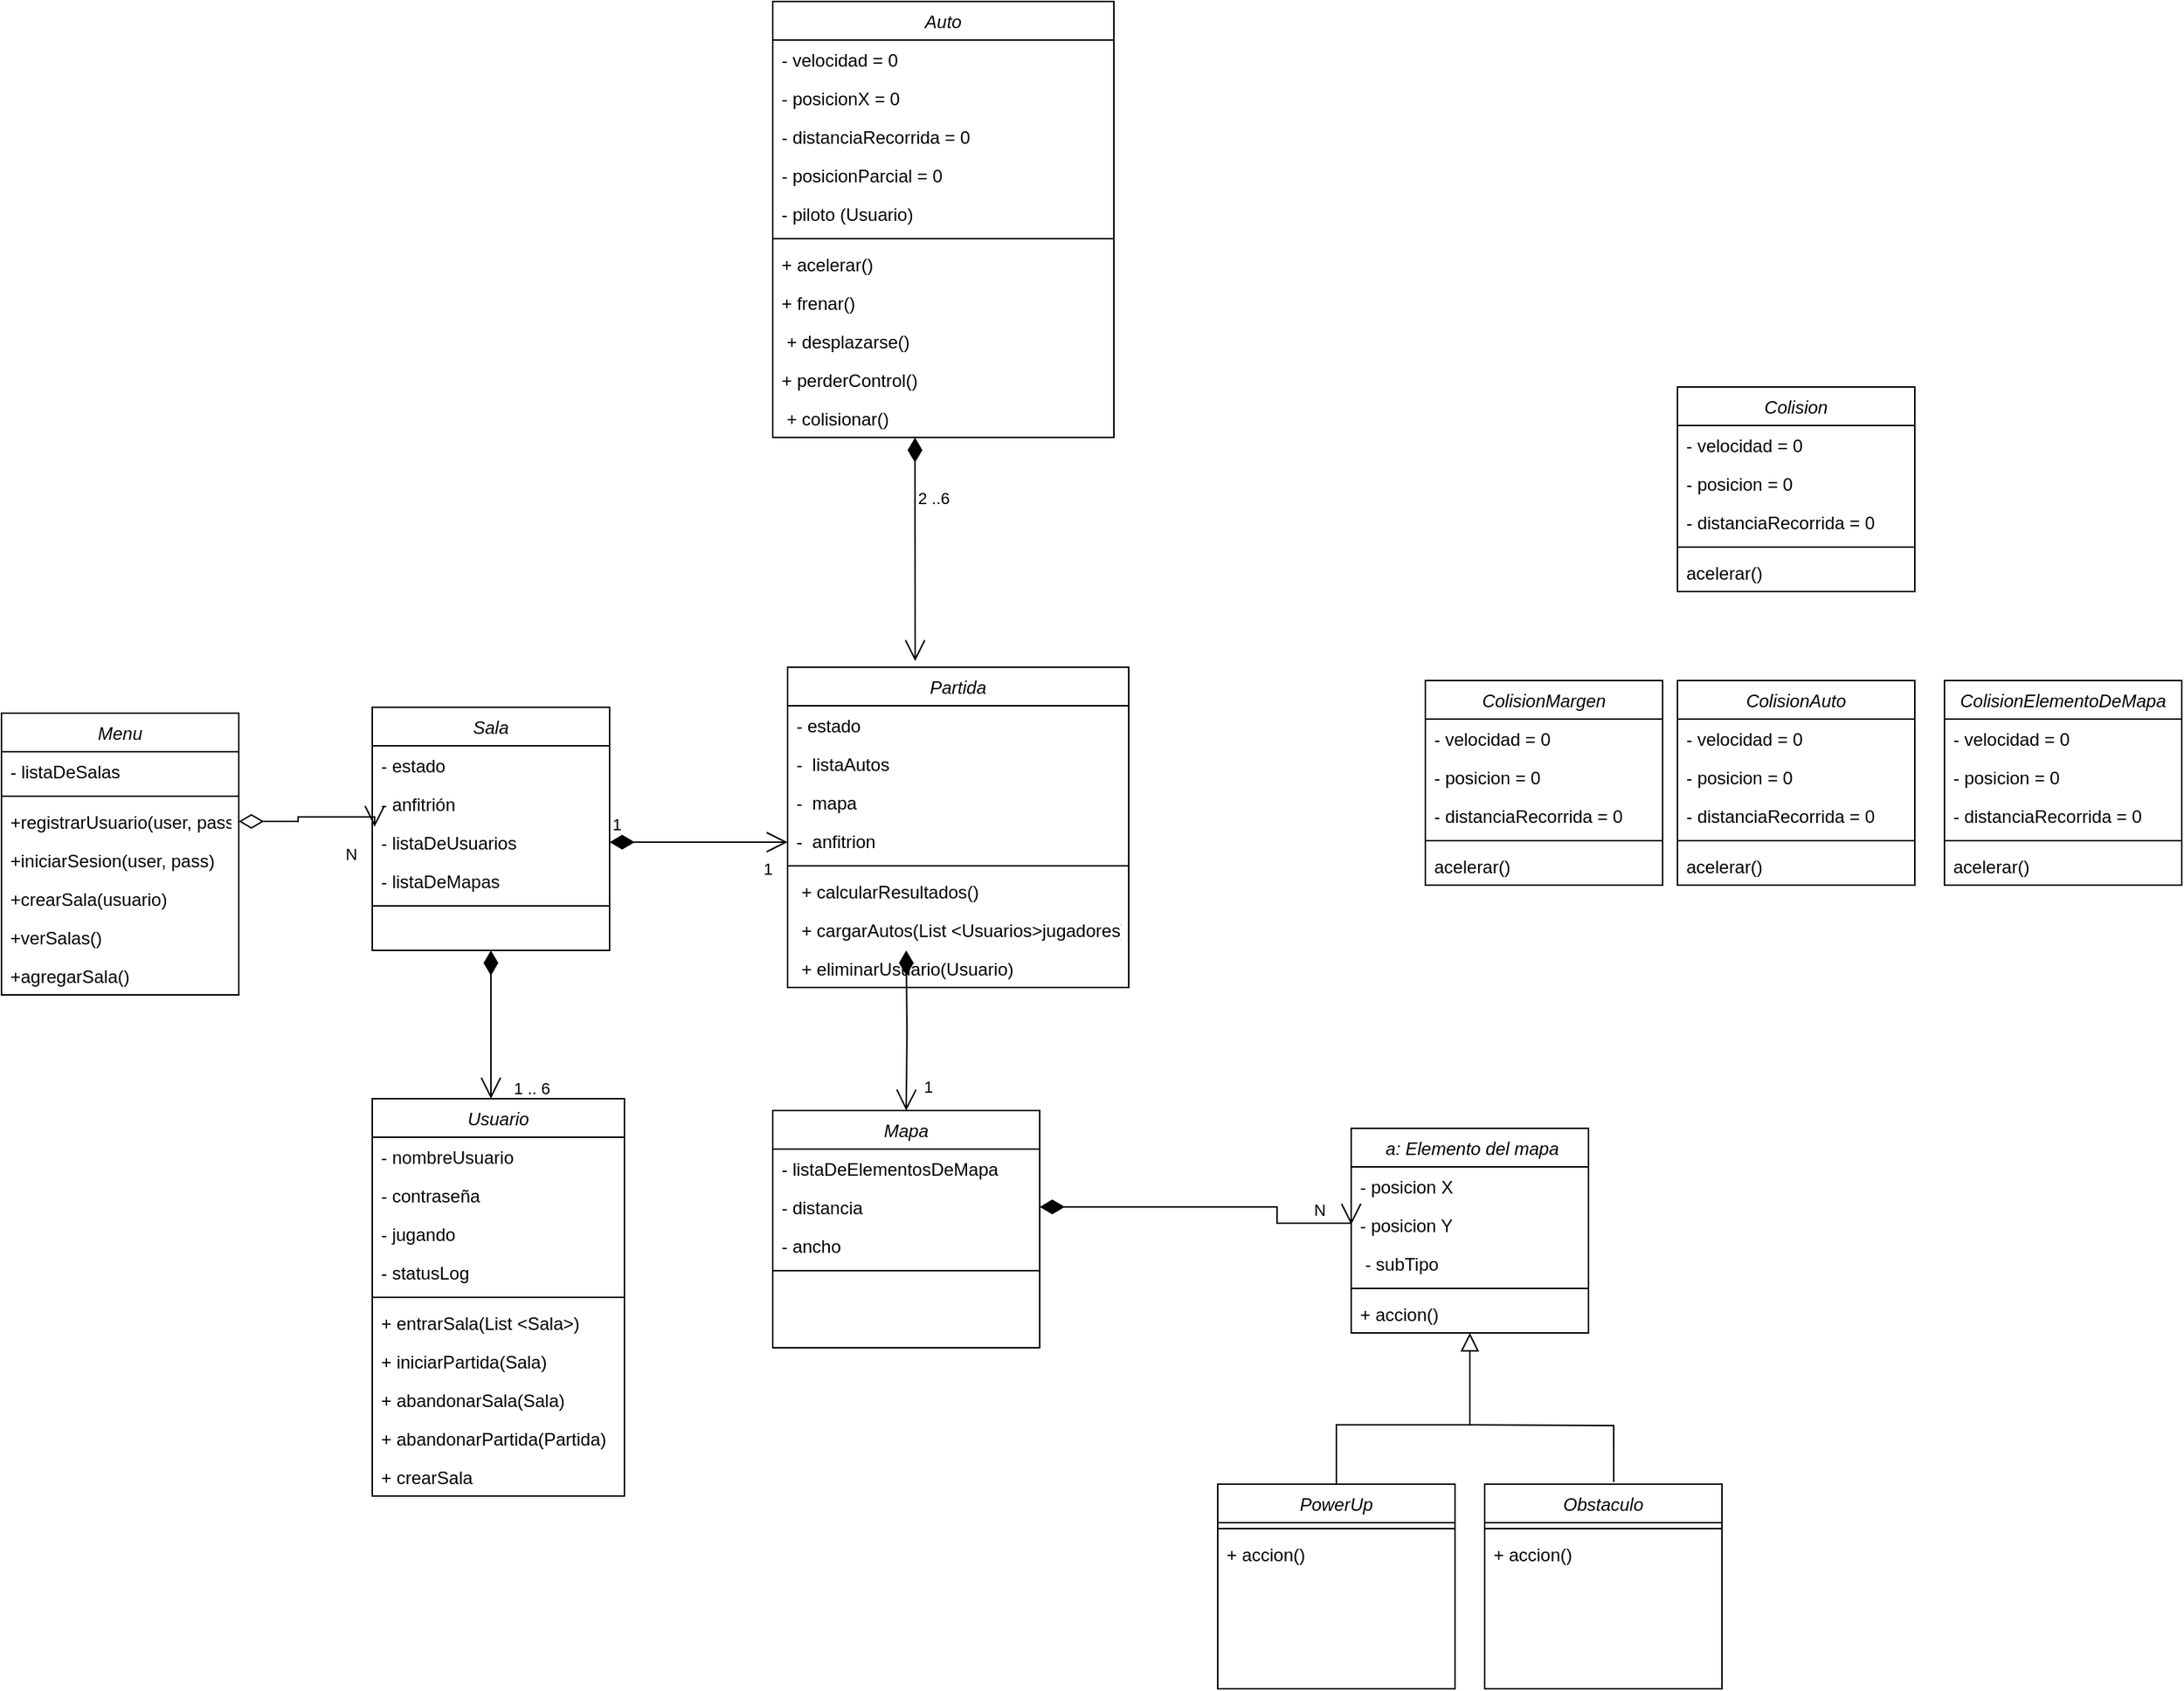 <mxfile version="18.0.2" type="device"><diagram id="C5RBs43oDa-KdzZeNtuy" name="Page-1"><mxGraphModel dx="1955" dy="2070" grid="1" gridSize="10" guides="1" tooltips="1" connect="1" arrows="1" fold="1" page="1" pageScale="1" pageWidth="827" pageHeight="1169" math="0" shadow="0"><root><mxCell id="WIyWlLk6GJQsqaUBKTNV-0"/><mxCell id="WIyWlLk6GJQsqaUBKTNV-1" parent="WIyWlLk6GJQsqaUBKTNV-0"/><mxCell id="zkfFHV4jXpPFQw0GAbJ--0" value="Auto" style="swimlane;fontStyle=2;align=center;verticalAlign=top;childLayout=stackLayout;horizontal=1;startSize=26;horizontalStack=0;resizeParent=1;resizeLast=0;collapsible=1;marginBottom=0;rounded=0;shadow=0;strokeWidth=1;" parent="WIyWlLk6GJQsqaUBKTNV-1" vertex="1"><mxGeometry x="570" y="-80" width="230" height="294" as="geometry"><mxRectangle x="230" y="140" width="160" height="26" as="alternateBounds"/></mxGeometry></mxCell><mxCell id="zkfFHV4jXpPFQw0GAbJ--2" value="- velocidad = 0" style="text;align=left;verticalAlign=top;spacingLeft=4;spacingRight=4;overflow=hidden;rotatable=0;points=[[0,0.5],[1,0.5]];portConstraint=eastwest;rounded=0;shadow=0;html=0;" parent="zkfFHV4jXpPFQw0GAbJ--0" vertex="1"><mxGeometry y="26" width="230" height="26" as="geometry"/></mxCell><mxCell id="T_4QKKCaZ5hwZ0xk0G19-64" value="- posicionX = 0" style="text;align=left;verticalAlign=top;spacingLeft=4;spacingRight=4;overflow=hidden;rotatable=0;points=[[0,0.5],[1,0.5]];portConstraint=eastwest;rounded=0;shadow=0;html=0;" parent="zkfFHV4jXpPFQw0GAbJ--0" vertex="1"><mxGeometry y="52" width="230" height="26" as="geometry"/></mxCell><mxCell id="T_4QKKCaZ5hwZ0xk0G19-65" value="- distanciaRecorrida = 0" style="text;align=left;verticalAlign=top;spacingLeft=4;spacingRight=4;overflow=hidden;rotatable=0;points=[[0,0.5],[1,0.5]];portConstraint=eastwest;rounded=0;shadow=0;html=0;" parent="zkfFHV4jXpPFQw0GAbJ--0" vertex="1"><mxGeometry y="78" width="230" height="26" as="geometry"/></mxCell><mxCell id="iiQ3iz3mnXWKeBHtl2j0-7" value="- posicionParcial = 0" style="text;align=left;verticalAlign=top;spacingLeft=4;spacingRight=4;overflow=hidden;rotatable=0;points=[[0,0.5],[1,0.5]];portConstraint=eastwest;rounded=0;shadow=0;html=0;" parent="zkfFHV4jXpPFQw0GAbJ--0" vertex="1"><mxGeometry y="104" width="230" height="26" as="geometry"/></mxCell><mxCell id="iiQ3iz3mnXWKeBHtl2j0-8" value="- piloto (Usuario)" style="text;align=left;verticalAlign=top;spacingLeft=4;spacingRight=4;overflow=hidden;rotatable=0;points=[[0,0.5],[1,0.5]];portConstraint=eastwest;rounded=0;shadow=0;html=0;" parent="zkfFHV4jXpPFQw0GAbJ--0" vertex="1"><mxGeometry y="130" width="230" height="26" as="geometry"/></mxCell><mxCell id="zkfFHV4jXpPFQw0GAbJ--4" value="" style="line;html=1;strokeWidth=1;align=left;verticalAlign=middle;spacingTop=-1;spacingLeft=3;spacingRight=3;rotatable=0;labelPosition=right;points=[];portConstraint=eastwest;" parent="zkfFHV4jXpPFQw0GAbJ--0" vertex="1"><mxGeometry y="156" width="230" height="8" as="geometry"/></mxCell><mxCell id="zkfFHV4jXpPFQw0GAbJ--5" value="+ acelerar()" style="text;align=left;verticalAlign=top;spacingLeft=4;spacingRight=4;overflow=hidden;rotatable=0;points=[[0,0.5],[1,0.5]];portConstraint=eastwest;" parent="zkfFHV4jXpPFQw0GAbJ--0" vertex="1"><mxGeometry y="164" width="230" height="26" as="geometry"/></mxCell><mxCell id="T_4QKKCaZ5hwZ0xk0G19-97" value="+ frenar()" style="text;align=left;verticalAlign=top;spacingLeft=4;spacingRight=4;overflow=hidden;rotatable=0;points=[[0,0.5],[1,0.5]];portConstraint=eastwest;" parent="zkfFHV4jXpPFQw0GAbJ--0" vertex="1"><mxGeometry y="190" width="230" height="26" as="geometry"/></mxCell><mxCell id="T_4QKKCaZ5hwZ0xk0G19-94" value=" + desplazarse()" style="text;align=left;verticalAlign=top;spacingLeft=4;spacingRight=4;overflow=hidden;rotatable=0;points=[[0,0.5],[1,0.5]];portConstraint=eastwest;" parent="zkfFHV4jXpPFQw0GAbJ--0" vertex="1"><mxGeometry y="216" width="230" height="26" as="geometry"/></mxCell><mxCell id="RQWHXJ7K1lQdLJOzAEj0-24" value="+ perderControl()" style="text;align=left;verticalAlign=top;spacingLeft=4;spacingRight=4;overflow=hidden;rotatable=0;points=[[0,0.5],[1,0.5]];portConstraint=eastwest;" vertex="1" parent="zkfFHV4jXpPFQw0GAbJ--0"><mxGeometry y="242" width="230" height="26" as="geometry"/></mxCell><mxCell id="T_4QKKCaZ5hwZ0xk0G19-96" value=" + colisionar()" style="text;align=left;verticalAlign=top;spacingLeft=4;spacingRight=4;overflow=hidden;rotatable=0;points=[[0,0.5],[1,0.5]];portConstraint=eastwest;" parent="zkfFHV4jXpPFQw0GAbJ--0" vertex="1"><mxGeometry y="268" width="230" height="26" as="geometry"/></mxCell><mxCell id="zkfFHV4jXpPFQw0GAbJ--12" value="" style="endArrow=block;endSize=10;endFill=0;shadow=0;strokeWidth=1;rounded=0;edgeStyle=elbowEdgeStyle;elbow=vertical;entryX=0.5;entryY=1;entryDx=0;entryDy=0;exitX=0.5;exitY=0;exitDx=0;exitDy=0;" parent="WIyWlLk6GJQsqaUBKTNV-1" source="T_4QKKCaZ5hwZ0xk0G19-22" target="T_4QKKCaZ5hwZ0xk0G19-5" edge="1"><mxGeometry width="160" relative="1" as="geometry"><mxPoint x="340" y="1020" as="sourcePoint"/><mxPoint x="290" y="853" as="targetPoint"/><Array as="points"><mxPoint x="1080" y="880"/><mxPoint x="370" y="1000"/><mxPoint x="370" y="980"/></Array></mxGeometry></mxCell><mxCell id="T_4QKKCaZ5hwZ0xk0G19-1" value="Mapa" style="swimlane;fontStyle=2;align=center;verticalAlign=top;childLayout=stackLayout;horizontal=1;startSize=26;horizontalStack=0;resizeParent=1;resizeLast=0;collapsible=1;marginBottom=0;rounded=0;shadow=0;strokeWidth=1;" parent="WIyWlLk6GJQsqaUBKTNV-1" vertex="1"><mxGeometry x="570" y="668" width="180" height="160" as="geometry"><mxRectangle x="230" y="140" width="160" height="26" as="alternateBounds"/></mxGeometry></mxCell><mxCell id="T_4QKKCaZ5hwZ0xk0G19-2" value="- listaDeElementosDeMapa" style="text;align=left;verticalAlign=top;spacingLeft=4;spacingRight=4;overflow=hidden;rotatable=0;points=[[0,0.5],[1,0.5]];portConstraint=eastwest;rounded=0;shadow=0;html=0;" parent="T_4QKKCaZ5hwZ0xk0G19-1" vertex="1"><mxGeometry y="26" width="180" height="26" as="geometry"/></mxCell><mxCell id="T_4QKKCaZ5hwZ0xk0G19-67" value="- distancia" style="text;align=left;verticalAlign=top;spacingLeft=4;spacingRight=4;overflow=hidden;rotatable=0;points=[[0,0.5],[1,0.5]];portConstraint=eastwest;rounded=0;shadow=0;html=0;" parent="T_4QKKCaZ5hwZ0xk0G19-1" vertex="1"><mxGeometry y="52" width="180" height="26" as="geometry"/></mxCell><mxCell id="T_4QKKCaZ5hwZ0xk0G19-68" value="- ancho" style="text;align=left;verticalAlign=top;spacingLeft=4;spacingRight=4;overflow=hidden;rotatable=0;points=[[0,0.5],[1,0.5]];portConstraint=eastwest;rounded=0;shadow=0;html=0;" parent="T_4QKKCaZ5hwZ0xk0G19-1" vertex="1"><mxGeometry y="78" width="180" height="26" as="geometry"/></mxCell><mxCell id="T_4QKKCaZ5hwZ0xk0G19-3" value="" style="line;html=1;strokeWidth=1;align=left;verticalAlign=middle;spacingTop=-1;spacingLeft=3;spacingRight=3;rotatable=0;labelPosition=right;points=[];portConstraint=eastwest;" parent="T_4QKKCaZ5hwZ0xk0G19-1" vertex="1"><mxGeometry y="104" width="180" height="8" as="geometry"/></mxCell><mxCell id="T_4QKKCaZ5hwZ0xk0G19-5" value=" a: Elemento del mapa" style="swimlane;fontStyle=2;align=center;verticalAlign=top;childLayout=stackLayout;horizontal=1;startSize=26;horizontalStack=0;resizeParent=1;resizeLast=0;collapsible=1;marginBottom=0;rounded=0;shadow=0;strokeWidth=1;" parent="WIyWlLk6GJQsqaUBKTNV-1" vertex="1"><mxGeometry x="960" y="680" width="160" height="138" as="geometry"><mxRectangle x="230" y="140" width="160" height="26" as="alternateBounds"/></mxGeometry></mxCell><mxCell id="T_4QKKCaZ5hwZ0xk0G19-6" value="- posicion X" style="text;align=left;verticalAlign=top;spacingLeft=4;spacingRight=4;overflow=hidden;rotatable=0;points=[[0,0.5],[1,0.5]];portConstraint=eastwest;rounded=0;shadow=0;html=0;" parent="T_4QKKCaZ5hwZ0xk0G19-5" vertex="1"><mxGeometry y="26" width="160" height="26" as="geometry"/></mxCell><mxCell id="T_4QKKCaZ5hwZ0xk0G19-113" value="- posicion Y" style="text;align=left;verticalAlign=top;spacingLeft=4;spacingRight=4;overflow=hidden;rotatable=0;points=[[0,0.5],[1,0.5]];portConstraint=eastwest;rounded=0;shadow=0;html=0;" parent="T_4QKKCaZ5hwZ0xk0G19-5" vertex="1"><mxGeometry y="52" width="160" height="26" as="geometry"/></mxCell><mxCell id="T_4QKKCaZ5hwZ0xk0G19-10" value=" - subTipo" style="text;align=left;verticalAlign=top;spacingLeft=4;spacingRight=4;overflow=hidden;rotatable=0;points=[[0,0.5],[1,0.5]];portConstraint=eastwest;rounded=0;shadow=0;html=0;" parent="T_4QKKCaZ5hwZ0xk0G19-5" vertex="1"><mxGeometry y="78" width="160" height="26" as="geometry"/></mxCell><mxCell id="T_4QKKCaZ5hwZ0xk0G19-7" value="" style="line;html=1;strokeWidth=1;align=left;verticalAlign=middle;spacingTop=-1;spacingLeft=3;spacingRight=3;rotatable=0;labelPosition=right;points=[];portConstraint=eastwest;" parent="T_4QKKCaZ5hwZ0xk0G19-5" vertex="1"><mxGeometry y="104" width="160" height="8" as="geometry"/></mxCell><mxCell id="T_4QKKCaZ5hwZ0xk0G19-8" value="+ accion()" style="text;align=left;verticalAlign=top;spacingLeft=4;spacingRight=4;overflow=hidden;rotatable=0;points=[[0,0.5],[1,0.5]];portConstraint=eastwest;" parent="T_4QKKCaZ5hwZ0xk0G19-5" vertex="1"><mxGeometry y="112" width="160" height="26" as="geometry"/></mxCell><mxCell id="T_4QKKCaZ5hwZ0xk0G19-9" value="Obstaculo" style="swimlane;fontStyle=2;align=center;verticalAlign=top;childLayout=stackLayout;horizontal=1;startSize=26;horizontalStack=0;resizeParent=1;resizeLast=0;collapsible=1;marginBottom=0;rounded=0;shadow=0;strokeWidth=1;" parent="WIyWlLk6GJQsqaUBKTNV-1" vertex="1"><mxGeometry x="1050" y="920" width="160" height="138" as="geometry"><mxRectangle x="230" y="140" width="160" height="26" as="alternateBounds"/></mxGeometry></mxCell><mxCell id="T_4QKKCaZ5hwZ0xk0G19-11" value="" style="line;html=1;strokeWidth=1;align=left;verticalAlign=middle;spacingTop=-1;spacingLeft=3;spacingRight=3;rotatable=0;labelPosition=right;points=[];portConstraint=eastwest;" parent="T_4QKKCaZ5hwZ0xk0G19-9" vertex="1"><mxGeometry y="26" width="160" height="8" as="geometry"/></mxCell><mxCell id="T_4QKKCaZ5hwZ0xk0G19-115" value="+ accion()" style="text;align=left;verticalAlign=top;spacingLeft=4;spacingRight=4;overflow=hidden;rotatable=0;points=[[0,0.5],[1,0.5]];portConstraint=eastwest;" parent="T_4QKKCaZ5hwZ0xk0G19-9" vertex="1"><mxGeometry y="34" width="160" height="26" as="geometry"/></mxCell><mxCell id="T_4QKKCaZ5hwZ0xk0G19-13" value="Sala" style="swimlane;fontStyle=2;align=center;verticalAlign=top;childLayout=stackLayout;horizontal=1;startSize=26;horizontalStack=0;resizeParent=1;resizeLast=0;collapsible=1;marginBottom=0;rounded=0;shadow=0;strokeWidth=1;" parent="WIyWlLk6GJQsqaUBKTNV-1" vertex="1"><mxGeometry x="300" y="396" width="160" height="164" as="geometry"><mxRectangle x="230" y="140" width="160" height="26" as="alternateBounds"/></mxGeometry></mxCell><mxCell id="T_4QKKCaZ5hwZ0xk0G19-58" value="- estado" style="text;align=left;verticalAlign=top;spacingLeft=4;spacingRight=4;overflow=hidden;rotatable=0;points=[[0,0.5],[1,0.5]];portConstraint=eastwest;rounded=0;shadow=0;html=0;" parent="T_4QKKCaZ5hwZ0xk0G19-13" vertex="1"><mxGeometry y="26" width="160" height="26" as="geometry"/></mxCell><mxCell id="T_4QKKCaZ5hwZ0xk0G19-46" value="- anfitrión" style="text;align=left;verticalAlign=top;spacingLeft=4;spacingRight=4;overflow=hidden;rotatable=0;points=[[0,0.5],[1,0.5]];portConstraint=eastwest;rounded=0;shadow=0;html=0;" parent="T_4QKKCaZ5hwZ0xk0G19-13" vertex="1"><mxGeometry y="52" width="160" height="26" as="geometry"/></mxCell><mxCell id="T_4QKKCaZ5hwZ0xk0G19-14" value="- listaDeUsuarios" style="text;align=left;verticalAlign=top;spacingLeft=4;spacingRight=4;overflow=hidden;rotatable=0;points=[[0,0.5],[1,0.5]];portConstraint=eastwest;rounded=0;shadow=0;html=0;" parent="T_4QKKCaZ5hwZ0xk0G19-13" vertex="1"><mxGeometry y="78" width="160" height="26" as="geometry"/></mxCell><mxCell id="T_4QKKCaZ5hwZ0xk0G19-43" value="- listaDeMapas" style="text;align=left;verticalAlign=top;spacingLeft=4;spacingRight=4;overflow=hidden;rotatable=0;points=[[0,0.5],[1,0.5]];portConstraint=eastwest;rounded=0;shadow=0;html=0;" parent="T_4QKKCaZ5hwZ0xk0G19-13" vertex="1"><mxGeometry y="104" width="160" height="26" as="geometry"/></mxCell><mxCell id="T_4QKKCaZ5hwZ0xk0G19-15" value="" style="line;html=1;strokeWidth=1;align=left;verticalAlign=middle;spacingTop=-1;spacingLeft=3;spacingRight=3;rotatable=0;labelPosition=right;points=[];portConstraint=eastwest;" parent="T_4QKKCaZ5hwZ0xk0G19-13" vertex="1"><mxGeometry y="130" width="160" height="8" as="geometry"/></mxCell><mxCell id="T_4QKKCaZ5hwZ0xk0G19-22" value="PowerUp" style="swimlane;fontStyle=2;align=center;verticalAlign=top;childLayout=stackLayout;horizontal=1;startSize=26;horizontalStack=0;resizeParent=1;resizeLast=0;collapsible=1;marginBottom=0;rounded=0;shadow=0;strokeWidth=1;" parent="WIyWlLk6GJQsqaUBKTNV-1" vertex="1"><mxGeometry x="870" y="920" width="160" height="138" as="geometry"><mxRectangle x="230" y="140" width="160" height="26" as="alternateBounds"/></mxGeometry></mxCell><mxCell id="T_4QKKCaZ5hwZ0xk0G19-24" value="" style="line;html=1;strokeWidth=1;align=left;verticalAlign=middle;spacingTop=-1;spacingLeft=3;spacingRight=3;rotatable=0;labelPosition=right;points=[];portConstraint=eastwest;" parent="T_4QKKCaZ5hwZ0xk0G19-22" vertex="1"><mxGeometry y="26" width="160" height="8" as="geometry"/></mxCell><mxCell id="T_4QKKCaZ5hwZ0xk0G19-114" value="+ accion()" style="text;align=left;verticalAlign=top;spacingLeft=4;spacingRight=4;overflow=hidden;rotatable=0;points=[[0,0.5],[1,0.5]];portConstraint=eastwest;" parent="T_4QKKCaZ5hwZ0xk0G19-22" vertex="1"><mxGeometry y="34" width="160" height="26" as="geometry"/></mxCell><mxCell id="T_4QKKCaZ5hwZ0xk0G19-31" value="Menu" style="swimlane;fontStyle=2;align=center;verticalAlign=top;childLayout=stackLayout;horizontal=1;startSize=26;horizontalStack=0;resizeParent=1;resizeLast=0;collapsible=1;marginBottom=0;rounded=0;shadow=0;strokeWidth=1;" parent="WIyWlLk6GJQsqaUBKTNV-1" vertex="1"><mxGeometry x="50" y="400" width="160" height="190" as="geometry"><mxRectangle x="230" y="140" width="160" height="26" as="alternateBounds"/></mxGeometry></mxCell><mxCell id="T_4QKKCaZ5hwZ0xk0G19-41" value="- listaDeSalas" style="text;align=left;verticalAlign=top;spacingLeft=4;spacingRight=4;overflow=hidden;rotatable=0;points=[[0,0.5],[1,0.5]];portConstraint=eastwest;" parent="T_4QKKCaZ5hwZ0xk0G19-31" vertex="1"><mxGeometry y="26" width="160" height="26" as="geometry"/></mxCell><mxCell id="T_4QKKCaZ5hwZ0xk0G19-33" value="" style="line;html=1;strokeWidth=1;align=left;verticalAlign=middle;spacingTop=-1;spacingLeft=3;spacingRight=3;rotatable=0;labelPosition=right;points=[];portConstraint=eastwest;" parent="T_4QKKCaZ5hwZ0xk0G19-31" vertex="1"><mxGeometry y="52" width="160" height="8" as="geometry"/></mxCell><mxCell id="T_4QKKCaZ5hwZ0xk0G19-34" value="+registrarUsuario(user, pass)&#10;" style="text;align=left;verticalAlign=top;spacingLeft=4;spacingRight=4;overflow=hidden;rotatable=0;points=[[0,0.5],[1,0.5]];portConstraint=eastwest;" parent="T_4QKKCaZ5hwZ0xk0G19-31" vertex="1"><mxGeometry y="60" width="160" height="26" as="geometry"/></mxCell><mxCell id="T_4QKKCaZ5hwZ0xk0G19-36" value="+iniciarSesion(user, pass)&#10;" style="text;align=left;verticalAlign=top;spacingLeft=4;spacingRight=4;overflow=hidden;rotatable=0;points=[[0,0.5],[1,0.5]];portConstraint=eastwest;" parent="T_4QKKCaZ5hwZ0xk0G19-31" vertex="1"><mxGeometry y="86" width="160" height="26" as="geometry"/></mxCell><mxCell id="T_4QKKCaZ5hwZ0xk0G19-37" value="+crearSala(usuario)" style="text;align=left;verticalAlign=top;spacingLeft=4;spacingRight=4;overflow=hidden;rotatable=0;points=[[0,0.5],[1,0.5]];portConstraint=eastwest;" parent="T_4QKKCaZ5hwZ0xk0G19-31" vertex="1"><mxGeometry y="112" width="160" height="26" as="geometry"/></mxCell><mxCell id="T_4QKKCaZ5hwZ0xk0G19-40" value="+verSalas()" style="text;align=left;verticalAlign=top;spacingLeft=4;spacingRight=4;overflow=hidden;rotatable=0;points=[[0,0.5],[1,0.5]];portConstraint=eastwest;" parent="T_4QKKCaZ5hwZ0xk0G19-31" vertex="1"><mxGeometry y="138" width="160" height="26" as="geometry"/></mxCell><mxCell id="RQWHXJ7K1lQdLJOzAEj0-21" value="+agregarSala()&#10;" style="text;align=left;verticalAlign=top;spacingLeft=4;spacingRight=4;overflow=hidden;rotatable=0;points=[[0,0.5],[1,0.5]];portConstraint=eastwest;" vertex="1" parent="T_4QKKCaZ5hwZ0xk0G19-31"><mxGeometry y="164" width="160" height="26" as="geometry"/></mxCell><mxCell id="T_4QKKCaZ5hwZ0xk0G19-53" value="" style="endArrow=open;html=1;endSize=12;startArrow=diamondThin;startSize=14;startFill=1;edgeStyle=orthogonalEdgeStyle;align=left;verticalAlign=bottom;rounded=0;exitX=0.5;exitY=1;exitDx=0;exitDy=0;" parent="WIyWlLk6GJQsqaUBKTNV-1" edge="1"><mxGeometry x="-0.63" y="10" relative="1" as="geometry"><mxPoint x="380" y="560" as="sourcePoint"/><mxPoint x="380" y="660" as="targetPoint"/><Array as="points"><mxPoint x="380" y="590"/><mxPoint x="380" y="590"/></Array><mxPoint as="offset"/></mxGeometry></mxCell><mxCell id="T_4QKKCaZ5hwZ0xk0G19-54" value="" style="endArrow=open;html=1;endSize=12;startArrow=diamondThin;startSize=14;startFill=0;edgeStyle=orthogonalEdgeStyle;rounded=0;entryX=0.01;entryY=0.102;entryDx=0;entryDy=0;entryPerimeter=0;exitX=1;exitY=0.5;exitDx=0;exitDy=0;" parent="WIyWlLk6GJQsqaUBKTNV-1" source="T_4QKKCaZ5hwZ0xk0G19-34" target="T_4QKKCaZ5hwZ0xk0G19-14" edge="1"><mxGeometry x="0.068" y="-53" relative="1" as="geometry"><mxPoint x="120" y="477" as="sourcePoint"/><mxPoint x="276" y="470" as="targetPoint"/><mxPoint as="offset"/><Array as="points"><mxPoint x="250" y="473"/><mxPoint x="250" y="470"/><mxPoint x="302" y="470"/></Array></mxGeometry></mxCell><mxCell id="T_4QKKCaZ5hwZ0xk0G19-56" value="N" style="edgeLabel;resizable=0;html=1;align=right;verticalAlign=top;" parent="T_4QKKCaZ5hwZ0xk0G19-54" connectable="0" vertex="1"><mxGeometry x="1" relative="1" as="geometry"><mxPoint x="-11" y="5" as="offset"/></mxGeometry></mxCell><mxCell id="T_4QKKCaZ5hwZ0xk0G19-57" value="1" style="endArrow=open;html=1;endSize=12;startArrow=diamondThin;startSize=14;startFill=1;edgeStyle=orthogonalEdgeStyle;align=left;verticalAlign=bottom;rounded=0;exitX=1;exitY=0.5;exitDx=0;exitDy=0;entryX=0;entryY=0.5;entryDx=0;entryDy=0;" parent="WIyWlLk6GJQsqaUBKTNV-1" source="T_4QKKCaZ5hwZ0xk0G19-14" edge="1"><mxGeometry x="-1" y="3" relative="1" as="geometry"><mxPoint x="460" y="500" as="sourcePoint"/><mxPoint x="580" y="487" as="targetPoint"/></mxGeometry></mxCell><mxCell id="T_4QKKCaZ5hwZ0xk0G19-61" value="1" style="endArrow=open;html=1;endSize=12;startArrow=diamondThin;startSize=14;startFill=1;edgeStyle=orthogonalEdgeStyle;align=left;verticalAlign=bottom;rounded=0;exitX=0.5;exitY=1;exitDx=0;exitDy=0;entryX=0.5;entryY=0;entryDx=0;entryDy=0;" parent="WIyWlLk6GJQsqaUBKTNV-1" target="T_4QKKCaZ5hwZ0xk0G19-1" edge="1"><mxGeometry x="0.881" y="10" relative="1" as="geometry"><mxPoint x="660" y="560" as="sourcePoint"/><mxPoint x="760" y="640" as="targetPoint"/><mxPoint as="offset"/></mxGeometry></mxCell><mxCell id="T_4QKKCaZ5hwZ0xk0G19-69" value="Colision" style="swimlane;fontStyle=2;align=center;verticalAlign=top;childLayout=stackLayout;horizontal=1;startSize=26;horizontalStack=0;resizeParent=1;resizeLast=0;collapsible=1;marginBottom=0;rounded=0;shadow=0;strokeWidth=1;" parent="WIyWlLk6GJQsqaUBKTNV-1" vertex="1"><mxGeometry x="1180" y="180" width="160" height="138" as="geometry"><mxRectangle x="230" y="140" width="160" height="26" as="alternateBounds"/></mxGeometry></mxCell><mxCell id="T_4QKKCaZ5hwZ0xk0G19-70" value="- velocidad = 0" style="text;align=left;verticalAlign=top;spacingLeft=4;spacingRight=4;overflow=hidden;rotatable=0;points=[[0,0.5],[1,0.5]];portConstraint=eastwest;rounded=0;shadow=0;html=0;" parent="T_4QKKCaZ5hwZ0xk0G19-69" vertex="1"><mxGeometry y="26" width="160" height="26" as="geometry"/></mxCell><mxCell id="T_4QKKCaZ5hwZ0xk0G19-71" value="- posicion = 0" style="text;align=left;verticalAlign=top;spacingLeft=4;spacingRight=4;overflow=hidden;rotatable=0;points=[[0,0.5],[1,0.5]];portConstraint=eastwest;rounded=0;shadow=0;html=0;" parent="T_4QKKCaZ5hwZ0xk0G19-69" vertex="1"><mxGeometry y="52" width="160" height="26" as="geometry"/></mxCell><mxCell id="T_4QKKCaZ5hwZ0xk0G19-72" value="- distanciaRecorrida = 0" style="text;align=left;verticalAlign=top;spacingLeft=4;spacingRight=4;overflow=hidden;rotatable=0;points=[[0,0.5],[1,0.5]];portConstraint=eastwest;rounded=0;shadow=0;html=0;" parent="T_4QKKCaZ5hwZ0xk0G19-69" vertex="1"><mxGeometry y="78" width="160" height="26" as="geometry"/></mxCell><mxCell id="T_4QKKCaZ5hwZ0xk0G19-73" value="" style="line;html=1;strokeWidth=1;align=left;verticalAlign=middle;spacingTop=-1;spacingLeft=3;spacingRight=3;rotatable=0;labelPosition=right;points=[];portConstraint=eastwest;" parent="T_4QKKCaZ5hwZ0xk0G19-69" vertex="1"><mxGeometry y="104" width="160" height="8" as="geometry"/></mxCell><mxCell id="T_4QKKCaZ5hwZ0xk0G19-74" value="acelerar()" style="text;align=left;verticalAlign=top;spacingLeft=4;spacingRight=4;overflow=hidden;rotatable=0;points=[[0,0.5],[1,0.5]];portConstraint=eastwest;" parent="T_4QKKCaZ5hwZ0xk0G19-69" vertex="1"><mxGeometry y="112" width="160" height="26" as="geometry"/></mxCell><mxCell id="T_4QKKCaZ5hwZ0xk0G19-75" value="ColisionMargen" style="swimlane;fontStyle=2;align=center;verticalAlign=top;childLayout=stackLayout;horizontal=1;startSize=26;horizontalStack=0;resizeParent=1;resizeLast=0;collapsible=1;marginBottom=0;rounded=0;shadow=0;strokeWidth=1;" parent="WIyWlLk6GJQsqaUBKTNV-1" vertex="1"><mxGeometry x="1010" y="378" width="160" height="138" as="geometry"><mxRectangle x="230" y="140" width="160" height="26" as="alternateBounds"/></mxGeometry></mxCell><mxCell id="T_4QKKCaZ5hwZ0xk0G19-76" value="- velocidad = 0" style="text;align=left;verticalAlign=top;spacingLeft=4;spacingRight=4;overflow=hidden;rotatable=0;points=[[0,0.5],[1,0.5]];portConstraint=eastwest;rounded=0;shadow=0;html=0;" parent="T_4QKKCaZ5hwZ0xk0G19-75" vertex="1"><mxGeometry y="26" width="160" height="26" as="geometry"/></mxCell><mxCell id="T_4QKKCaZ5hwZ0xk0G19-77" value="- posicion = 0" style="text;align=left;verticalAlign=top;spacingLeft=4;spacingRight=4;overflow=hidden;rotatable=0;points=[[0,0.5],[1,0.5]];portConstraint=eastwest;rounded=0;shadow=0;html=0;" parent="T_4QKKCaZ5hwZ0xk0G19-75" vertex="1"><mxGeometry y="52" width="160" height="26" as="geometry"/></mxCell><mxCell id="T_4QKKCaZ5hwZ0xk0G19-78" value="- distanciaRecorrida = 0" style="text;align=left;verticalAlign=top;spacingLeft=4;spacingRight=4;overflow=hidden;rotatable=0;points=[[0,0.5],[1,0.5]];portConstraint=eastwest;rounded=0;shadow=0;html=0;" parent="T_4QKKCaZ5hwZ0xk0G19-75" vertex="1"><mxGeometry y="78" width="160" height="26" as="geometry"/></mxCell><mxCell id="T_4QKKCaZ5hwZ0xk0G19-79" value="" style="line;html=1;strokeWidth=1;align=left;verticalAlign=middle;spacingTop=-1;spacingLeft=3;spacingRight=3;rotatable=0;labelPosition=right;points=[];portConstraint=eastwest;" parent="T_4QKKCaZ5hwZ0xk0G19-75" vertex="1"><mxGeometry y="104" width="160" height="8" as="geometry"/></mxCell><mxCell id="T_4QKKCaZ5hwZ0xk0G19-80" value="acelerar()" style="text;align=left;verticalAlign=top;spacingLeft=4;spacingRight=4;overflow=hidden;rotatable=0;points=[[0,0.5],[1,0.5]];portConstraint=eastwest;" parent="T_4QKKCaZ5hwZ0xk0G19-75" vertex="1"><mxGeometry y="112" width="160" height="26" as="geometry"/></mxCell><mxCell id="T_4QKKCaZ5hwZ0xk0G19-81" value="ColisionAuto" style="swimlane;fontStyle=2;align=center;verticalAlign=top;childLayout=stackLayout;horizontal=1;startSize=26;horizontalStack=0;resizeParent=1;resizeLast=0;collapsible=1;marginBottom=0;rounded=0;shadow=0;strokeWidth=1;" parent="WIyWlLk6GJQsqaUBKTNV-1" vertex="1"><mxGeometry x="1180" y="378" width="160" height="138" as="geometry"><mxRectangle x="230" y="140" width="160" height="26" as="alternateBounds"/></mxGeometry></mxCell><mxCell id="T_4QKKCaZ5hwZ0xk0G19-82" value="- velocidad = 0" style="text;align=left;verticalAlign=top;spacingLeft=4;spacingRight=4;overflow=hidden;rotatable=0;points=[[0,0.5],[1,0.5]];portConstraint=eastwest;rounded=0;shadow=0;html=0;" parent="T_4QKKCaZ5hwZ0xk0G19-81" vertex="1"><mxGeometry y="26" width="160" height="26" as="geometry"/></mxCell><mxCell id="T_4QKKCaZ5hwZ0xk0G19-83" value="- posicion = 0" style="text;align=left;verticalAlign=top;spacingLeft=4;spacingRight=4;overflow=hidden;rotatable=0;points=[[0,0.5],[1,0.5]];portConstraint=eastwest;rounded=0;shadow=0;html=0;" parent="T_4QKKCaZ5hwZ0xk0G19-81" vertex="1"><mxGeometry y="52" width="160" height="26" as="geometry"/></mxCell><mxCell id="T_4QKKCaZ5hwZ0xk0G19-84" value="- distanciaRecorrida = 0" style="text;align=left;verticalAlign=top;spacingLeft=4;spacingRight=4;overflow=hidden;rotatable=0;points=[[0,0.5],[1,0.5]];portConstraint=eastwest;rounded=0;shadow=0;html=0;" parent="T_4QKKCaZ5hwZ0xk0G19-81" vertex="1"><mxGeometry y="78" width="160" height="26" as="geometry"/></mxCell><mxCell id="T_4QKKCaZ5hwZ0xk0G19-85" value="" style="line;html=1;strokeWidth=1;align=left;verticalAlign=middle;spacingTop=-1;spacingLeft=3;spacingRight=3;rotatable=0;labelPosition=right;points=[];portConstraint=eastwest;" parent="T_4QKKCaZ5hwZ0xk0G19-81" vertex="1"><mxGeometry y="104" width="160" height="8" as="geometry"/></mxCell><mxCell id="T_4QKKCaZ5hwZ0xk0G19-86" value="acelerar()" style="text;align=left;verticalAlign=top;spacingLeft=4;spacingRight=4;overflow=hidden;rotatable=0;points=[[0,0.5],[1,0.5]];portConstraint=eastwest;" parent="T_4QKKCaZ5hwZ0xk0G19-81" vertex="1"><mxGeometry y="112" width="160" height="26" as="geometry"/></mxCell><mxCell id="T_4QKKCaZ5hwZ0xk0G19-87" value="ColisionElementoDeMapa" style="swimlane;fontStyle=2;align=center;verticalAlign=top;childLayout=stackLayout;horizontal=1;startSize=26;horizontalStack=0;resizeParent=1;resizeLast=0;collapsible=1;marginBottom=0;rounded=0;shadow=0;strokeWidth=1;" parent="WIyWlLk6GJQsqaUBKTNV-1" vertex="1"><mxGeometry x="1360" y="378" width="160" height="138" as="geometry"><mxRectangle x="230" y="140" width="160" height="26" as="alternateBounds"/></mxGeometry></mxCell><mxCell id="T_4QKKCaZ5hwZ0xk0G19-88" value="- velocidad = 0" style="text;align=left;verticalAlign=top;spacingLeft=4;spacingRight=4;overflow=hidden;rotatable=0;points=[[0,0.5],[1,0.5]];portConstraint=eastwest;rounded=0;shadow=0;html=0;" parent="T_4QKKCaZ5hwZ0xk0G19-87" vertex="1"><mxGeometry y="26" width="160" height="26" as="geometry"/></mxCell><mxCell id="T_4QKKCaZ5hwZ0xk0G19-89" value="- posicion = 0" style="text;align=left;verticalAlign=top;spacingLeft=4;spacingRight=4;overflow=hidden;rotatable=0;points=[[0,0.5],[1,0.5]];portConstraint=eastwest;rounded=0;shadow=0;html=0;" parent="T_4QKKCaZ5hwZ0xk0G19-87" vertex="1"><mxGeometry y="52" width="160" height="26" as="geometry"/></mxCell><mxCell id="T_4QKKCaZ5hwZ0xk0G19-90" value="- distanciaRecorrida = 0" style="text;align=left;verticalAlign=top;spacingLeft=4;spacingRight=4;overflow=hidden;rotatable=0;points=[[0,0.5],[1,0.5]];portConstraint=eastwest;rounded=0;shadow=0;html=0;" parent="T_4QKKCaZ5hwZ0xk0G19-87" vertex="1"><mxGeometry y="78" width="160" height="26" as="geometry"/></mxCell><mxCell id="T_4QKKCaZ5hwZ0xk0G19-91" value="" style="line;html=1;strokeWidth=1;align=left;verticalAlign=middle;spacingTop=-1;spacingLeft=3;spacingRight=3;rotatable=0;labelPosition=right;points=[];portConstraint=eastwest;" parent="T_4QKKCaZ5hwZ0xk0G19-87" vertex="1"><mxGeometry y="104" width="160" height="8" as="geometry"/></mxCell><mxCell id="T_4QKKCaZ5hwZ0xk0G19-92" value="acelerar()" style="text;align=left;verticalAlign=top;spacingLeft=4;spacingRight=4;overflow=hidden;rotatable=0;points=[[0,0.5],[1,0.5]];portConstraint=eastwest;" parent="T_4QKKCaZ5hwZ0xk0G19-87" vertex="1"><mxGeometry y="112" width="160" height="26" as="geometry"/></mxCell><mxCell id="T_4QKKCaZ5hwZ0xk0G19-116" value="" style="endArrow=none;html=1;edgeStyle=orthogonalEdgeStyle;rounded=0;entryX=0.544;entryY=-0.011;entryDx=0;entryDy=0;entryPerimeter=0;" parent="WIyWlLk6GJQsqaUBKTNV-1" target="T_4QKKCaZ5hwZ0xk0G19-9" edge="1"><mxGeometry relative="1" as="geometry"><mxPoint x="1040" y="880" as="sourcePoint"/><mxPoint x="1399" y="850" as="targetPoint"/></mxGeometry></mxCell><mxCell id="T_4QKKCaZ5hwZ0xk0G19-119" value="N" style="endArrow=open;html=1;endSize=12;startArrow=diamondThin;startSize=14;startFill=1;edgeStyle=orthogonalEdgeStyle;align=left;verticalAlign=bottom;rounded=0;entryX=0;entryY=0.5;entryDx=0;entryDy=0;exitX=1;exitY=0.5;exitDx=0;exitDy=0;" parent="WIyWlLk6GJQsqaUBKTNV-1" source="T_4QKKCaZ5hwZ0xk0G19-67" target="T_4QKKCaZ5hwZ0xk0G19-113" edge="1"><mxGeometry x="0.629" y="-13" relative="1" as="geometry"><mxPoint x="1040" y="668" as="sourcePoint"/><mxPoint x="1040" y="776" as="targetPoint"/><Array as="points"><mxPoint x="910" y="733"/><mxPoint x="910" y="744"/></Array><mxPoint x="13" y="-13" as="offset"/></mxGeometry></mxCell><mxCell id="T_4QKKCaZ5hwZ0xk0G19-121" value="1" style="edgeLabel;resizable=0;html=1;align=right;verticalAlign=top;" parent="WIyWlLk6GJQsqaUBKTNV-1" connectable="0" vertex="1"><mxGeometry x="570.0" y="491.652" as="geometry"/></mxCell><mxCell id="T_4QKKCaZ5hwZ0xk0G19-122" value="1 .. 6" style="edgeLabel;resizable=0;html=1;align=right;verticalAlign=top;" parent="WIyWlLk6GJQsqaUBKTNV-1" connectable="0" vertex="1"><mxGeometry x="420.0" y="640.002" as="geometry"/></mxCell><mxCell id="RQWHXJ7K1lQdLJOzAEj0-0" value="Usuario" style="swimlane;fontStyle=2;align=center;verticalAlign=top;childLayout=stackLayout;horizontal=1;startSize=26;horizontalStack=0;resizeParent=1;resizeLast=0;collapsible=1;marginBottom=0;rounded=0;shadow=0;strokeWidth=1;" vertex="1" parent="WIyWlLk6GJQsqaUBKTNV-1"><mxGeometry x="300" y="660" width="170" height="268" as="geometry"><mxRectangle x="230" y="140" width="160" height="26" as="alternateBounds"/></mxGeometry></mxCell><mxCell id="RQWHXJ7K1lQdLJOzAEj0-1" value="- nombreUsuario" style="text;align=left;verticalAlign=top;spacingLeft=4;spacingRight=4;overflow=hidden;rotatable=0;points=[[0,0.5],[1,0.5]];portConstraint=eastwest;rounded=0;shadow=0;html=0;" vertex="1" parent="RQWHXJ7K1lQdLJOzAEj0-0"><mxGeometry y="26" width="170" height="26" as="geometry"/></mxCell><mxCell id="RQWHXJ7K1lQdLJOzAEj0-2" value="- contraseña" style="text;align=left;verticalAlign=top;spacingLeft=4;spacingRight=4;overflow=hidden;rotatable=0;points=[[0,0.5],[1,0.5]];portConstraint=eastwest;rounded=0;shadow=0;html=0;" vertex="1" parent="RQWHXJ7K1lQdLJOzAEj0-0"><mxGeometry y="52" width="170" height="26" as="geometry"/></mxCell><mxCell id="RQWHXJ7K1lQdLJOzAEj0-3" value="- jugando" style="text;align=left;verticalAlign=top;spacingLeft=4;spacingRight=4;overflow=hidden;rotatable=0;points=[[0,0.5],[1,0.5]];portConstraint=eastwest;rounded=0;shadow=0;html=0;" vertex="1" parent="RQWHXJ7K1lQdLJOzAEj0-0"><mxGeometry y="78" width="170" height="26" as="geometry"/></mxCell><mxCell id="RQWHXJ7K1lQdLJOzAEj0-10" value="- statusLog" style="text;align=left;verticalAlign=top;spacingLeft=4;spacingRight=4;overflow=hidden;rotatable=0;points=[[0,0.5],[1,0.5]];portConstraint=eastwest;rounded=0;shadow=0;html=0;" vertex="1" parent="RQWHXJ7K1lQdLJOzAEj0-0"><mxGeometry y="104" width="170" height="26" as="geometry"/></mxCell><mxCell id="RQWHXJ7K1lQdLJOzAEj0-4" value="" style="line;html=1;strokeWidth=1;align=left;verticalAlign=middle;spacingTop=-1;spacingLeft=3;spacingRight=3;rotatable=0;labelPosition=right;points=[];portConstraint=eastwest;" vertex="1" parent="RQWHXJ7K1lQdLJOzAEj0-0"><mxGeometry y="130" width="170" height="8" as="geometry"/></mxCell><mxCell id="RQWHXJ7K1lQdLJOzAEj0-5" value="+ entrarSala(List &lt;Sala&gt;)" style="text;align=left;verticalAlign=top;spacingLeft=4;spacingRight=4;overflow=hidden;rotatable=0;points=[[0,0.5],[1,0.5]];portConstraint=eastwest;rounded=0;shadow=0;html=0;" vertex="1" parent="RQWHXJ7K1lQdLJOzAEj0-0"><mxGeometry y="138" width="170" height="26" as="geometry"/></mxCell><mxCell id="RQWHXJ7K1lQdLJOzAEj0-6" value="+ iniciarPartida(Sala)" style="text;align=left;verticalAlign=top;spacingLeft=4;spacingRight=4;overflow=hidden;rotatable=0;points=[[0,0.5],[1,0.5]];portConstraint=eastwest;rounded=0;shadow=0;html=0;" vertex="1" parent="RQWHXJ7K1lQdLJOzAEj0-0"><mxGeometry y="164" width="170" height="26" as="geometry"/></mxCell><mxCell id="RQWHXJ7K1lQdLJOzAEj0-7" value="+ abandonarSala(Sala)" style="text;align=left;verticalAlign=top;spacingLeft=4;spacingRight=4;overflow=hidden;rotatable=0;points=[[0,0.5],[1,0.5]];portConstraint=eastwest;rounded=0;shadow=0;html=0;" vertex="1" parent="RQWHXJ7K1lQdLJOzAEj0-0"><mxGeometry y="190" width="170" height="26" as="geometry"/></mxCell><mxCell id="RQWHXJ7K1lQdLJOzAEj0-8" value="+ abandonarPartida(Partida)" style="text;align=left;verticalAlign=top;spacingLeft=4;spacingRight=4;overflow=hidden;rotatable=0;points=[[0,0.5],[1,0.5]];portConstraint=eastwest;rounded=0;shadow=0;html=0;" vertex="1" parent="RQWHXJ7K1lQdLJOzAEj0-0"><mxGeometry y="216" width="170" height="26" as="geometry"/></mxCell><mxCell id="RQWHXJ7K1lQdLJOzAEj0-9" value="+ crearSala" style="text;align=left;verticalAlign=top;spacingLeft=4;spacingRight=4;overflow=hidden;rotatable=0;points=[[0,0.5],[1,0.5]];portConstraint=eastwest;rounded=0;shadow=0;html=0;" vertex="1" parent="RQWHXJ7K1lQdLJOzAEj0-0"><mxGeometry y="242" width="170" height="26" as="geometry"/></mxCell><mxCell id="RQWHXJ7K1lQdLJOzAEj0-11" value="Partida" style="swimlane;fontStyle=2;align=center;verticalAlign=top;childLayout=stackLayout;horizontal=1;startSize=26;horizontalStack=0;resizeParent=1;resizeLast=0;collapsible=1;marginBottom=0;rounded=0;shadow=0;strokeWidth=1;" vertex="1" parent="WIyWlLk6GJQsqaUBKTNV-1"><mxGeometry x="580" y="369" width="230" height="216" as="geometry"><mxRectangle x="230" y="140" width="160" height="26" as="alternateBounds"/></mxGeometry></mxCell><mxCell id="RQWHXJ7K1lQdLJOzAEj0-13" value="- estado" style="text;align=left;verticalAlign=top;spacingLeft=4;spacingRight=4;overflow=hidden;rotatable=0;points=[[0,0.5],[1,0.5]];portConstraint=eastwest;rounded=0;shadow=0;html=0;" vertex="1" parent="RQWHXJ7K1lQdLJOzAEj0-11"><mxGeometry y="26" width="230" height="26" as="geometry"/></mxCell><mxCell id="RQWHXJ7K1lQdLJOzAEj0-14" value="-  listaAutos" style="text;align=left;verticalAlign=top;spacingLeft=4;spacingRight=4;overflow=hidden;rotatable=0;points=[[0,0.5],[1,0.5]];portConstraint=eastwest;rounded=0;shadow=0;html=0;" vertex="1" parent="RQWHXJ7K1lQdLJOzAEj0-11"><mxGeometry y="52" width="230" height="26" as="geometry"/></mxCell><mxCell id="RQWHXJ7K1lQdLJOzAEj0-15" value="-  mapa" style="text;align=left;verticalAlign=top;spacingLeft=4;spacingRight=4;overflow=hidden;rotatable=0;points=[[0,0.5],[1,0.5]];portConstraint=eastwest;rounded=0;shadow=0;html=0;" vertex="1" parent="RQWHXJ7K1lQdLJOzAEj0-11"><mxGeometry y="78" width="230" height="26" as="geometry"/></mxCell><mxCell id="RQWHXJ7K1lQdLJOzAEj0-16" value="-  anfitrion" style="text;align=left;verticalAlign=top;spacingLeft=4;spacingRight=4;overflow=hidden;rotatable=0;points=[[0,0.5],[1,0.5]];portConstraint=eastwest;rounded=0;shadow=0;html=0;" vertex="1" parent="RQWHXJ7K1lQdLJOzAEj0-11"><mxGeometry y="104" width="230" height="26" as="geometry"/></mxCell><mxCell id="RQWHXJ7K1lQdLJOzAEj0-17" value="" style="line;html=1;strokeWidth=1;align=left;verticalAlign=middle;spacingTop=-1;spacingLeft=3;spacingRight=3;rotatable=0;labelPosition=right;points=[];portConstraint=eastwest;" vertex="1" parent="RQWHXJ7K1lQdLJOzAEj0-11"><mxGeometry y="130" width="230" height="8" as="geometry"/></mxCell><mxCell id="RQWHXJ7K1lQdLJOzAEj0-18" value=" + calcularResultados()" style="text;align=left;verticalAlign=top;spacingLeft=4;spacingRight=4;overflow=hidden;rotatable=0;points=[[0,0.5],[1,0.5]];portConstraint=eastwest;" vertex="1" parent="RQWHXJ7K1lQdLJOzAEj0-11"><mxGeometry y="138" width="230" height="26" as="geometry"/></mxCell><mxCell id="RQWHXJ7K1lQdLJOzAEj0-19" value=" + cargarAutos(List &lt;Usuarios&gt;jugadores)" style="text;align=left;verticalAlign=top;spacingLeft=4;spacingRight=4;overflow=hidden;rotatable=0;points=[[0,0.5],[1,0.5]];portConstraint=eastwest;" vertex="1" parent="RQWHXJ7K1lQdLJOzAEj0-11"><mxGeometry y="164" width="230" height="26" as="geometry"/></mxCell><mxCell id="RQWHXJ7K1lQdLJOzAEj0-20" value=" + eliminarUsuario(Usuario)" style="text;align=left;verticalAlign=top;spacingLeft=4;spacingRight=4;overflow=hidden;rotatable=0;points=[[0,0.5],[1,0.5]];portConstraint=eastwest;" vertex="1" parent="RQWHXJ7K1lQdLJOzAEj0-11"><mxGeometry y="190" width="230" height="26" as="geometry"/></mxCell><mxCell id="RQWHXJ7K1lQdLJOzAEj0-12" value="2 ..6" style="endArrow=open;html=1;endSize=12;startArrow=diamondThin;startSize=14;startFill=1;edgeStyle=orthogonalEdgeStyle;align=left;verticalAlign=bottom;rounded=0;entryX=0.374;entryY=-0.019;entryDx=0;entryDy=0;entryPerimeter=0;exitX=0.417;exitY=1.003;exitDx=0;exitDy=0;exitPerimeter=0;" edge="1" parent="WIyWlLk6GJQsqaUBKTNV-1" source="T_4QKKCaZ5hwZ0xk0G19-96" target="RQWHXJ7K1lQdLJOzAEj0-11"><mxGeometry x="-1" y="-50" relative="1" as="geometry"><mxPoint x="670" y="270" as="sourcePoint"/><mxPoint x="659.5" y="432" as="targetPoint"/><Array as="points"><mxPoint x="666" y="270"/><mxPoint x="666" y="270"/></Array><mxPoint x="50" y="50" as="offset"/></mxGeometry></mxCell></root></mxGraphModel></diagram></mxfile>